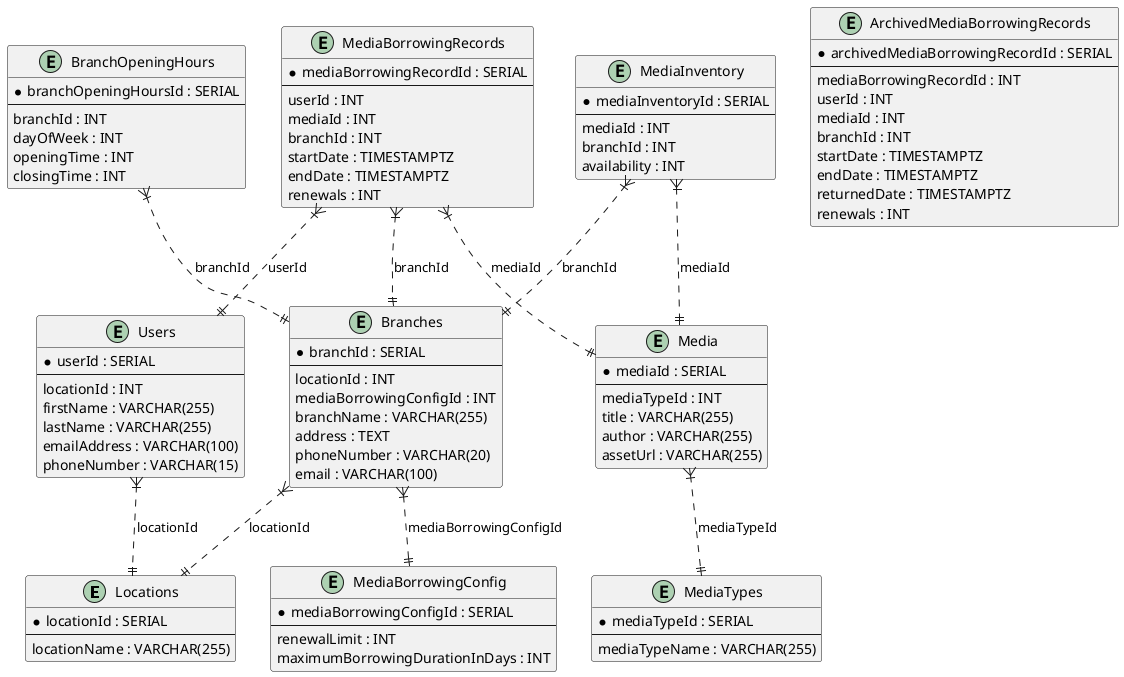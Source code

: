 @startuml

entity "Locations" {
    * locationId : SERIAL
    --
    locationName : VARCHAR(255)
}

entity "Users" {
    * userId : SERIAL
    --
    locationId : INT
    firstName : VARCHAR(255)
    lastName : VARCHAR(255)
    emailAddress : VARCHAR(100)
    phoneNumber : VARCHAR(15)
}

entity "Branches" {
    * branchId : SERIAL
    --
    locationId : INT
    mediaBorrowingConfigId : INT
    branchName : VARCHAR(255)
    address : TEXT
    phoneNumber : VARCHAR(20)
    email : VARCHAR(100)
}

entity "MediaTypes" {
    * mediaTypeId : SERIAL
    --
    mediaTypeName : VARCHAR(255)
}

entity "Media" {
    * mediaId : SERIAL
    --
    mediaTypeId : INT
    title : VARCHAR(255)
    author : VARCHAR(255)
    assetUrl : VARCHAR(255)
}

entity "MediaInventory" {
    * mediaInventoryId : SERIAL
    --
    mediaId : INT
    branchId : INT
    availability : INT
}

entity "MediaBorrowingConfig" {
    * mediaBorrowingConfigId : SERIAL
    --
    renewalLimit : INT
    maximumBorrowingDurationInDays : INT
}

entity "MediaBorrowingRecords" {
    * mediaBorrowingRecordId : SERIAL
    --
    userId : INT
    mediaId : INT
    branchId : INT
    startDate : TIMESTAMPTZ
    endDate : TIMESTAMPTZ
    renewals : INT
}

entity "ArchivedMediaBorrowingRecords" {
    * archivedMediaBorrowingRecordId : SERIAL
    --
    mediaBorrowingRecordId : INT
    userId : INT
    mediaId : INT
    branchId : INT
    startDate : TIMESTAMPTZ
    endDate : TIMESTAMPTZ
    returnedDate : TIMESTAMPTZ
    renewals : INT
}

entity "BranchOpeningHours" {
    * branchOpeningHoursId : SERIAL
    --
    branchId : INT
    dayOfWeek : INT
    openingTime : INT
    closingTime : INT
}

Users }|..|| Locations : "locationId"
Branches }|..|| Locations : "locationId"
Branches }|..|| MediaBorrowingConfig : "mediaBorrowingConfigId"
Media }|..|| MediaTypes : "mediaTypeId"
MediaInventory }|..|| Media : "mediaId"
MediaInventory }|..|| Branches : "branchId"
MediaBorrowingRecords }|..|| Users : "userId"
MediaBorrowingRecords }|..|| Media : "mediaId"
MediaBorrowingRecords }|..|| Branches : "branchId"
BranchOpeningHours }|..|| Branches : "branchId"

@enduml